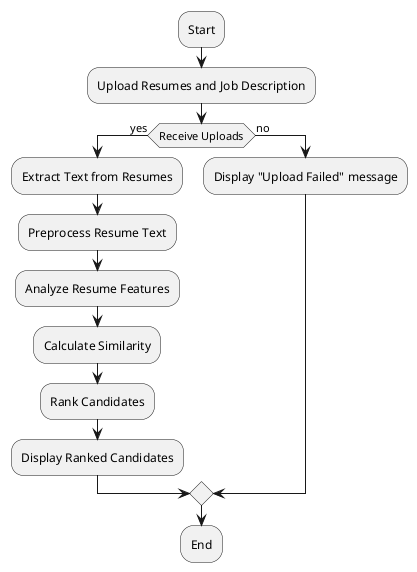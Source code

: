 @startuml

:Start;

:Upload Resumes and Job Description;
if (Receive Uploads) then (yes)
  :Extract Text from Resumes;
  :Preprocess Resume Text;
  :Analyze Resume Features;
    :Calculate Similarity;
    :Rank Candidates;
    :Display Ranked Candidates;
else (no)
  :Display "Upload Failed" message;
endif

:End;

@enduml
